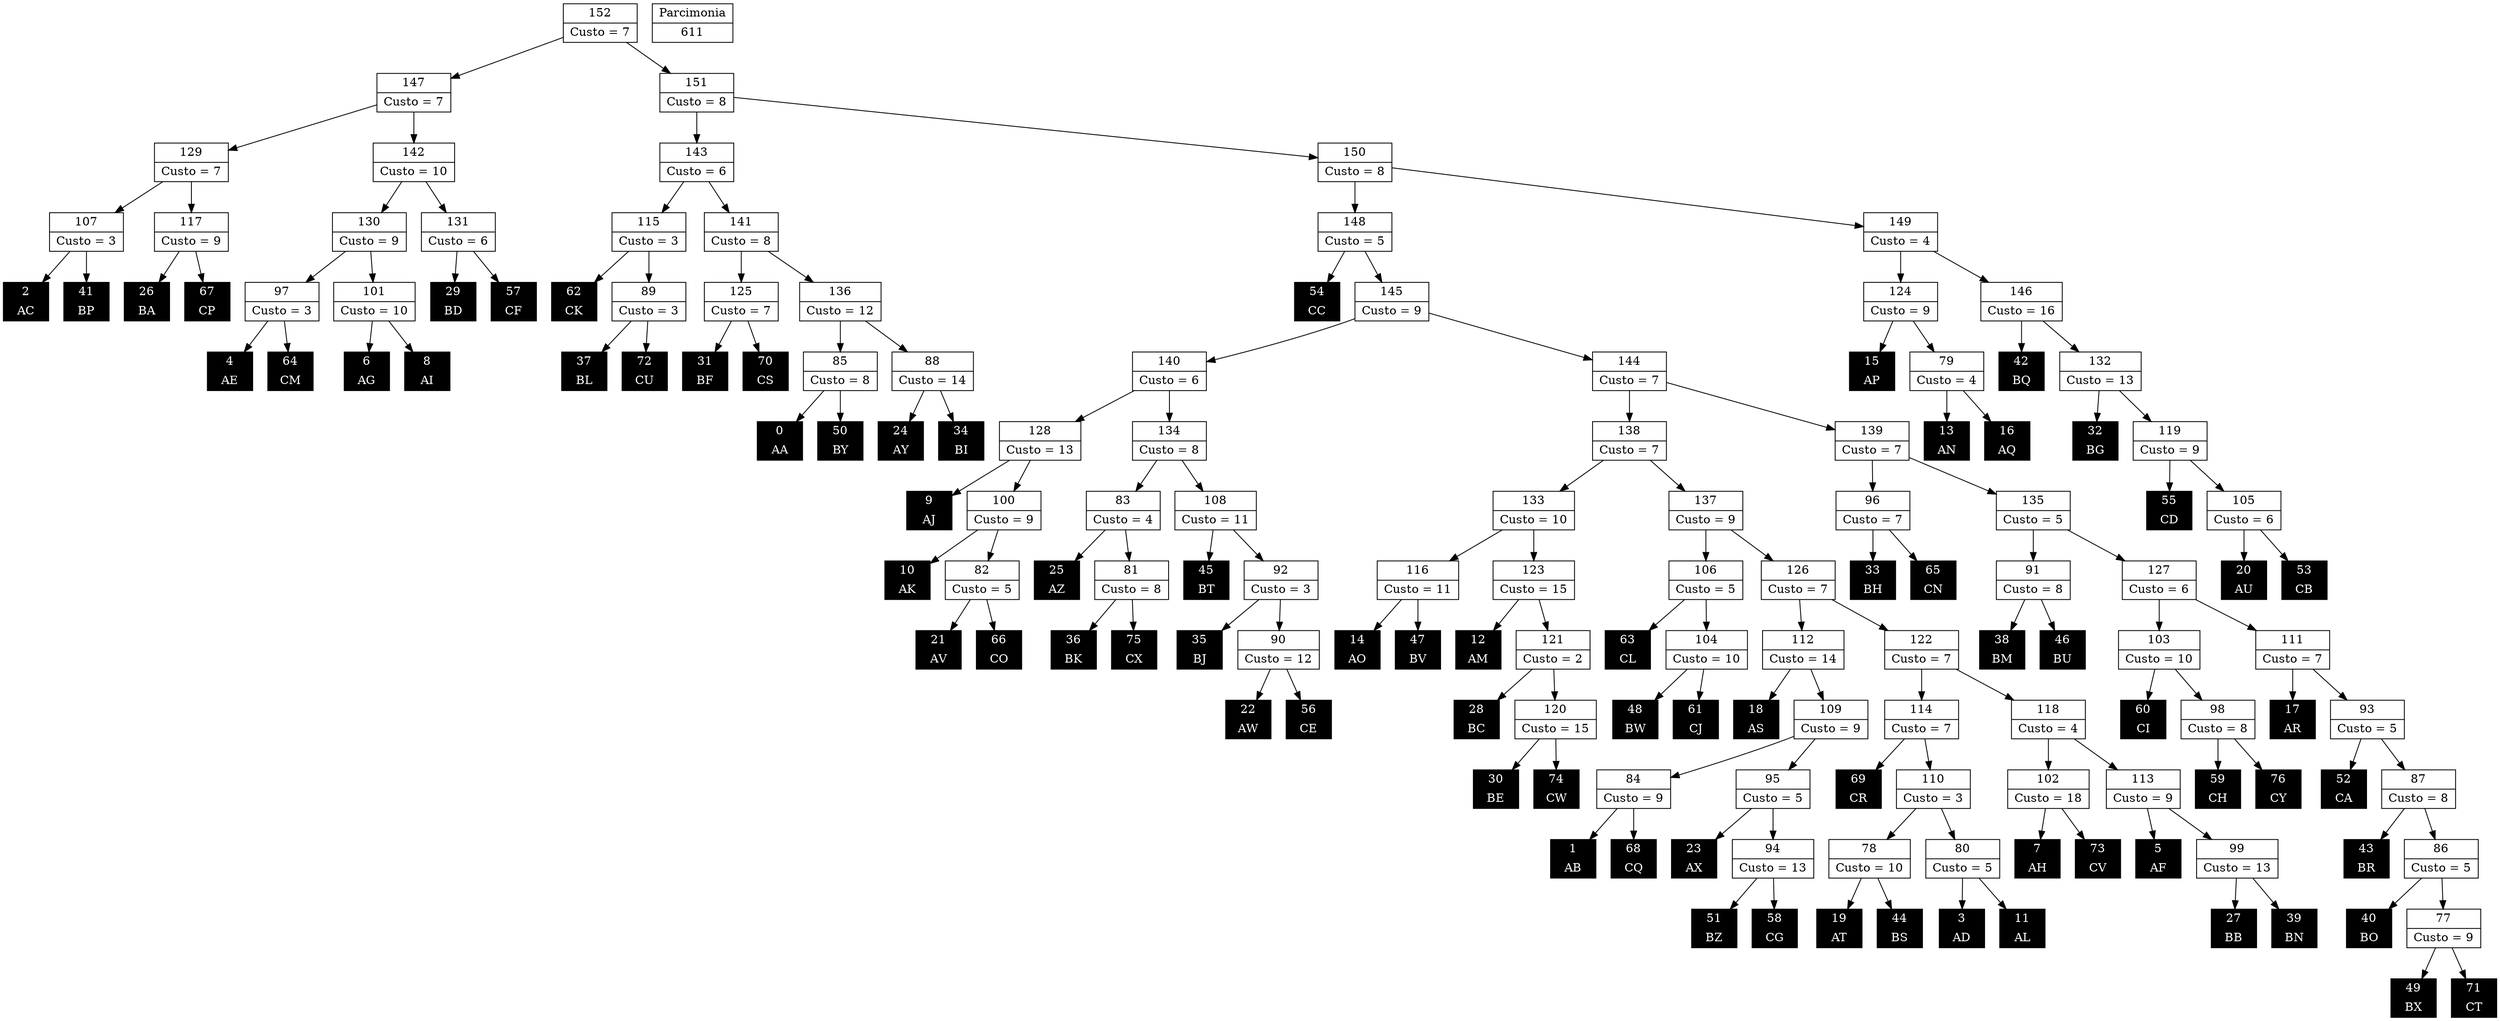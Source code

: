 Digraph G {
0 [shape="record", label="{0 | AA}",style=filled, color=black, fontcolor=white,fontsize=14, height=0.5]
1 [shape="record", label="{1 | AB}",style=filled, color=black, fontcolor=white,fontsize=14, height=0.5]
2 [shape="record", label="{2 | AC}",style=filled, color=black, fontcolor=white,fontsize=14, height=0.5]
3 [shape="record", label="{3 | AD}",style=filled, color=black, fontcolor=white,fontsize=14, height=0.5]
4 [shape="record", label="{4 | AE}",style=filled, color=black, fontcolor=white,fontsize=14, height=0.5]
5 [shape="record", label="{5 | AF}",style=filled, color=black, fontcolor=white,fontsize=14, height=0.5]
6 [shape="record", label="{6 | AG}",style=filled, color=black, fontcolor=white,fontsize=14, height=0.5]
7 [shape="record", label="{7 | AH}",style=filled, color=black, fontcolor=white,fontsize=14, height=0.5]
8 [shape="record", label="{8 | AI}",style=filled, color=black, fontcolor=white,fontsize=14, height=0.5]
9 [shape="record", label="{9 | AJ}",style=filled, color=black, fontcolor=white,fontsize=14, height=0.5]
10 [shape="record", label="{10 | AK}",style=filled, color=black, fontcolor=white,fontsize=14, height=0.5]
11 [shape="record", label="{11 | AL}",style=filled, color=black, fontcolor=white,fontsize=14, height=0.5]
12 [shape="record", label="{12 | AM}",style=filled, color=black, fontcolor=white,fontsize=14, height=0.5]
13 [shape="record", label="{13 | AN}",style=filled, color=black, fontcolor=white,fontsize=14, height=0.5]
14 [shape="record", label="{14 | AO}",style=filled, color=black, fontcolor=white,fontsize=14, height=0.5]
15 [shape="record", label="{15 | AP}",style=filled, color=black, fontcolor=white,fontsize=14, height=0.5]
16 [shape="record", label="{16 | AQ}",style=filled, color=black, fontcolor=white,fontsize=14, height=0.5]
17 [shape="record", label="{17 | AR}",style=filled, color=black, fontcolor=white,fontsize=14, height=0.5]
18 [shape="record", label="{18 | AS}",style=filled, color=black, fontcolor=white,fontsize=14, height=0.5]
19 [shape="record", label="{19 | AT}",style=filled, color=black, fontcolor=white,fontsize=14, height=0.5]
20 [shape="record", label="{20 | AU}",style=filled, color=black, fontcolor=white,fontsize=14, height=0.5]
21 [shape="record", label="{21 | AV}",style=filled, color=black, fontcolor=white,fontsize=14, height=0.5]
22 [shape="record", label="{22 | AW}",style=filled, color=black, fontcolor=white,fontsize=14, height=0.5]
23 [shape="record", label="{23 | AX}",style=filled, color=black, fontcolor=white,fontsize=14, height=0.5]
24 [shape="record", label="{24 | AY}",style=filled, color=black, fontcolor=white,fontsize=14, height=0.5]
25 [shape="record", label="{25 | AZ}",style=filled, color=black, fontcolor=white,fontsize=14, height=0.5]
26 [shape="record", label="{26 | BA}",style=filled, color=black, fontcolor=white,fontsize=14, height=0.5]
27 [shape="record", label="{27 | BB}",style=filled, color=black, fontcolor=white,fontsize=14, height=0.5]
28 [shape="record", label="{28 | BC}",style=filled, color=black, fontcolor=white,fontsize=14, height=0.5]
29 [shape="record", label="{29 | BD}",style=filled, color=black, fontcolor=white,fontsize=14, height=0.5]
30 [shape="record", label="{30 | BE}",style=filled, color=black, fontcolor=white,fontsize=14, height=0.5]
31 [shape="record", label="{31 | BF}",style=filled, color=black, fontcolor=white,fontsize=14, height=0.5]
32 [shape="record", label="{32 | BG}",style=filled, color=black, fontcolor=white,fontsize=14, height=0.5]
33 [shape="record", label="{33 | BH}",style=filled, color=black, fontcolor=white,fontsize=14, height=0.5]
34 [shape="record", label="{34 | BI}",style=filled, color=black, fontcolor=white,fontsize=14, height=0.5]
35 [shape="record", label="{35 | BJ}",style=filled, color=black, fontcolor=white,fontsize=14, height=0.5]
36 [shape="record", label="{36 | BK}",style=filled, color=black, fontcolor=white,fontsize=14, height=0.5]
37 [shape="record", label="{37 | BL}",style=filled, color=black, fontcolor=white,fontsize=14, height=0.5]
38 [shape="record", label="{38 | BM}",style=filled, color=black, fontcolor=white,fontsize=14, height=0.5]
39 [shape="record", label="{39 | BN}",style=filled, color=black, fontcolor=white,fontsize=14, height=0.5]
40 [shape="record", label="{40 | BO}",style=filled, color=black, fontcolor=white,fontsize=14, height=0.5]
41 [shape="record", label="{41 | BP}",style=filled, color=black, fontcolor=white,fontsize=14, height=0.5]
42 [shape="record", label="{42 | BQ}",style=filled, color=black, fontcolor=white,fontsize=14, height=0.5]
43 [shape="record", label="{43 | BR}",style=filled, color=black, fontcolor=white,fontsize=14, height=0.5]
44 [shape="record", label="{44 | BS}",style=filled, color=black, fontcolor=white,fontsize=14, height=0.5]
45 [shape="record", label="{45 | BT}",style=filled, color=black, fontcolor=white,fontsize=14, height=0.5]
46 [shape="record", label="{46 | BU}",style=filled, color=black, fontcolor=white,fontsize=14, height=0.5]
47 [shape="record", label="{47 | BV}",style=filled, color=black, fontcolor=white,fontsize=14, height=0.5]
48 [shape="record", label="{48 | BW}",style=filled, color=black, fontcolor=white,fontsize=14, height=0.5]
49 [shape="record", label="{49 | BX}",style=filled, color=black, fontcolor=white,fontsize=14, height=0.5]
50 [shape="record", label="{50 | BY}",style=filled, color=black, fontcolor=white,fontsize=14, height=0.5]
51 [shape="record", label="{51 | BZ}",style=filled, color=black, fontcolor=white,fontsize=14, height=0.5]
52 [shape="record", label="{52 | CA}",style=filled, color=black, fontcolor=white,fontsize=14, height=0.5]
53 [shape="record", label="{53 | CB}",style=filled, color=black, fontcolor=white,fontsize=14, height=0.5]
54 [shape="record", label="{54 | CC}",style=filled, color=black, fontcolor=white,fontsize=14, height=0.5]
55 [shape="record", label="{55 | CD}",style=filled, color=black, fontcolor=white,fontsize=14, height=0.5]
56 [shape="record", label="{56 | CE}",style=filled, color=black, fontcolor=white,fontsize=14, height=0.5]
57 [shape="record", label="{57 | CF}",style=filled, color=black, fontcolor=white,fontsize=14, height=0.5]
58 [shape="record", label="{58 | CG}",style=filled, color=black, fontcolor=white,fontsize=14, height=0.5]
59 [shape="record", label="{59 | CH}",style=filled, color=black, fontcolor=white,fontsize=14, height=0.5]
60 [shape="record", label="{60 | CI}",style=filled, color=black, fontcolor=white,fontsize=14, height=0.5]
61 [shape="record", label="{61 | CJ}",style=filled, color=black, fontcolor=white,fontsize=14, height=0.5]
62 [shape="record", label="{62 | CK}",style=filled, color=black, fontcolor=white,fontsize=14, height=0.5]
63 [shape="record", label="{63 | CL}",style=filled, color=black, fontcolor=white,fontsize=14, height=0.5]
64 [shape="record", label="{64 | CM}",style=filled, color=black, fontcolor=white,fontsize=14, height=0.5]
65 [shape="record", label="{65 | CN}",style=filled, color=black, fontcolor=white,fontsize=14, height=0.5]
66 [shape="record", label="{66 | CO}",style=filled, color=black, fontcolor=white,fontsize=14, height=0.5]
67 [shape="record", label="{67 | CP}",style=filled, color=black, fontcolor=white,fontsize=14, height=0.5]
68 [shape="record", label="{68 | CQ}",style=filled, color=black, fontcolor=white,fontsize=14, height=0.5]
69 [shape="record", label="{69 | CR}",style=filled, color=black, fontcolor=white,fontsize=14, height=0.5]
70 [shape="record", label="{70 | CS}",style=filled, color=black, fontcolor=white,fontsize=14, height=0.5]
71 [shape="record", label="{71 | CT}",style=filled, color=black, fontcolor=white,fontsize=14, height=0.5]
72 [shape="record", label="{72 | CU}",style=filled, color=black, fontcolor=white,fontsize=14, height=0.5]
73 [shape="record", label="{73 | CV}",style=filled, color=black, fontcolor=white,fontsize=14, height=0.5]
74 [shape="record", label="{74 | CW}",style=filled, color=black, fontcolor=white,fontsize=14, height=0.5]
75 [shape="record", label="{75 | CX}",style=filled, color=black, fontcolor=white,fontsize=14, height=0.5]
76 [shape="record", label="{76 | CY}",style=filled, color=black, fontcolor=white,fontsize=14, height=0.5]
77 [shape="record", label="{77|Custo = 9}"]
78 [shape="record", label="{78|Custo = 10}"]
79 [shape="record", label="{79|Custo = 4}"]
80 [shape="record", label="{80|Custo = 5}"]
81 [shape="record", label="{81|Custo = 8}"]
82 [shape="record", label="{82|Custo = 5}"]
83 [shape="record", label="{83|Custo = 4}"]
84 [shape="record", label="{84|Custo = 9}"]
85 [shape="record", label="{85|Custo = 8}"]
86 [shape="record", label="{86|Custo = 5}"]
87 [shape="record", label="{87|Custo = 8}"]
88 [shape="record", label="{88|Custo = 14}"]
89 [shape="record", label="{89|Custo = 3}"]
90 [shape="record", label="{90|Custo = 12}"]
91 [shape="record", label="{91|Custo = 8}"]
92 [shape="record", label="{92|Custo = 3}"]
93 [shape="record", label="{93|Custo = 5}"]
94 [shape="record", label="{94|Custo = 13}"]
95 [shape="record", label="{95|Custo = 5}"]
96 [shape="record", label="{96|Custo = 7}"]
97 [shape="record", label="{97|Custo = 3}"]
98 [shape="record", label="{98|Custo = 8}"]
99 [shape="record", label="{99|Custo = 13}"]
100 [shape="record", label="{100|Custo = 9}"]
101 [shape="record", label="{101|Custo = 10}"]
102 [shape="record", label="{102|Custo = 18}"]
103 [shape="record", label="{103|Custo = 10}"]
104 [shape="record", label="{104|Custo = 10}"]
105 [shape="record", label="{105|Custo = 6}"]
106 [shape="record", label="{106|Custo = 5}"]
107 [shape="record", label="{107|Custo = 3}"]
108 [shape="record", label="{108|Custo = 11}"]
109 [shape="record", label="{109|Custo = 9}"]
110 [shape="record", label="{110|Custo = 3}"]
111 [shape="record", label="{111|Custo = 7}"]
112 [shape="record", label="{112|Custo = 14}"]
113 [shape="record", label="{113|Custo = 9}"]
114 [shape="record", label="{114|Custo = 7}"]
115 [shape="record", label="{115|Custo = 3}"]
116 [shape="record", label="{116|Custo = 11}"]
117 [shape="record", label="{117|Custo = 9}"]
118 [shape="record", label="{118|Custo = 4}"]
119 [shape="record", label="{119|Custo = 9}"]
120 [shape="record", label="{120|Custo = 15}"]
121 [shape="record", label="{121|Custo = 2}"]
122 [shape="record", label="{122|Custo = 7}"]
123 [shape="record", label="{123|Custo = 15}"]
124 [shape="record", label="{124|Custo = 9}"]
125 [shape="record", label="{125|Custo = 7}"]
126 [shape="record", label="{126|Custo = 7}"]
127 [shape="record", label="{127|Custo = 6}"]
128 [shape="record", label="{128|Custo = 13}"]
129 [shape="record", label="{129|Custo = 7}"]
130 [shape="record", label="{130|Custo = 9}"]
131 [shape="record", label="{131|Custo = 6}"]
132 [shape="record", label="{132|Custo = 13}"]
133 [shape="record", label="{133|Custo = 10}"]
134 [shape="record", label="{134|Custo = 8}"]
135 [shape="record", label="{135|Custo = 5}"]
136 [shape="record", label="{136|Custo = 12}"]
137 [shape="record", label="{137|Custo = 9}"]
138 [shape="record", label="{138|Custo = 7}"]
139 [shape="record", label="{139|Custo = 7}"]
140 [shape="record", label="{140|Custo = 6}"]
141 [shape="record", label="{141|Custo = 8}"]
142 [shape="record", label="{142|Custo = 10}"]
143 [shape="record", label="{143|Custo = 6}"]
144 [shape="record", label="{144|Custo = 7}"]
145 [shape="record", label="{145|Custo = 9}"]
146 [shape="record", label="{146|Custo = 16}"]
147 [shape="record", label="{147|Custo = 7}"]
148 [shape="record", label="{148|Custo = 5}"]
149 [shape="record", label="{149|Custo = 4}"]
150 [shape="record", label="{150|Custo = 8}"]
151 [shape="record", label="{151|Custo = 8}"]
152 [shape="record", label="{152|Custo = 7}"]

77->71
77->49
78->44
78->19
79->16
79->13
80->11
80->3
81->75
81->36
82->66
82->21
83->81
83->25
84->68
84->1
85->50
85->0
86->77
86->40
87->86
87->43
88->34
88->24
89->72
89->37
90->56
90->22
91->46
91->38
92->90
92->35
93->87
93->52
94->58
94->51
95->94
95->23
96->65
96->33
97->64
97->4
98->76
98->59
99->39
99->27
100->82
100->10
101->8
101->6
102->73
102->7
103->98
103->60
104->61
104->48
105->53
105->20
106->104
106->63
107->41
107->2
108->92
108->45
109->95
109->84
110->80
110->78
111->93
111->17
112->109
112->18
113->99
113->5
114->110
114->69
115->89
115->62
116->47
116->14
117->67
117->26
118->113
118->102
119->105
119->55
120->74
120->30
121->120
121->28
122->118
122->114
123->121
123->12
124->79
124->15
125->70
125->31
126->122
126->112
127->111
127->103
128->100
128->9
129->117
129->107
130->101
130->97
131->57
131->29
132->119
132->32
133->123
133->116
134->108
134->83
135->127
135->91
136->88
136->85
137->126
137->106
138->137
138->133
139->135
139->96
140->134
140->128
141->136
141->125
142->131
142->130
143->141
143->115
144->139
144->138
145->144
145->140
146->132
146->42
147->142
147->129
148->145
148->54
149->146
149->124
150->149
150->148
151->150
151->143
152->151
152->147

611 [shape="record", label="{Parcimonia|611}"]
}